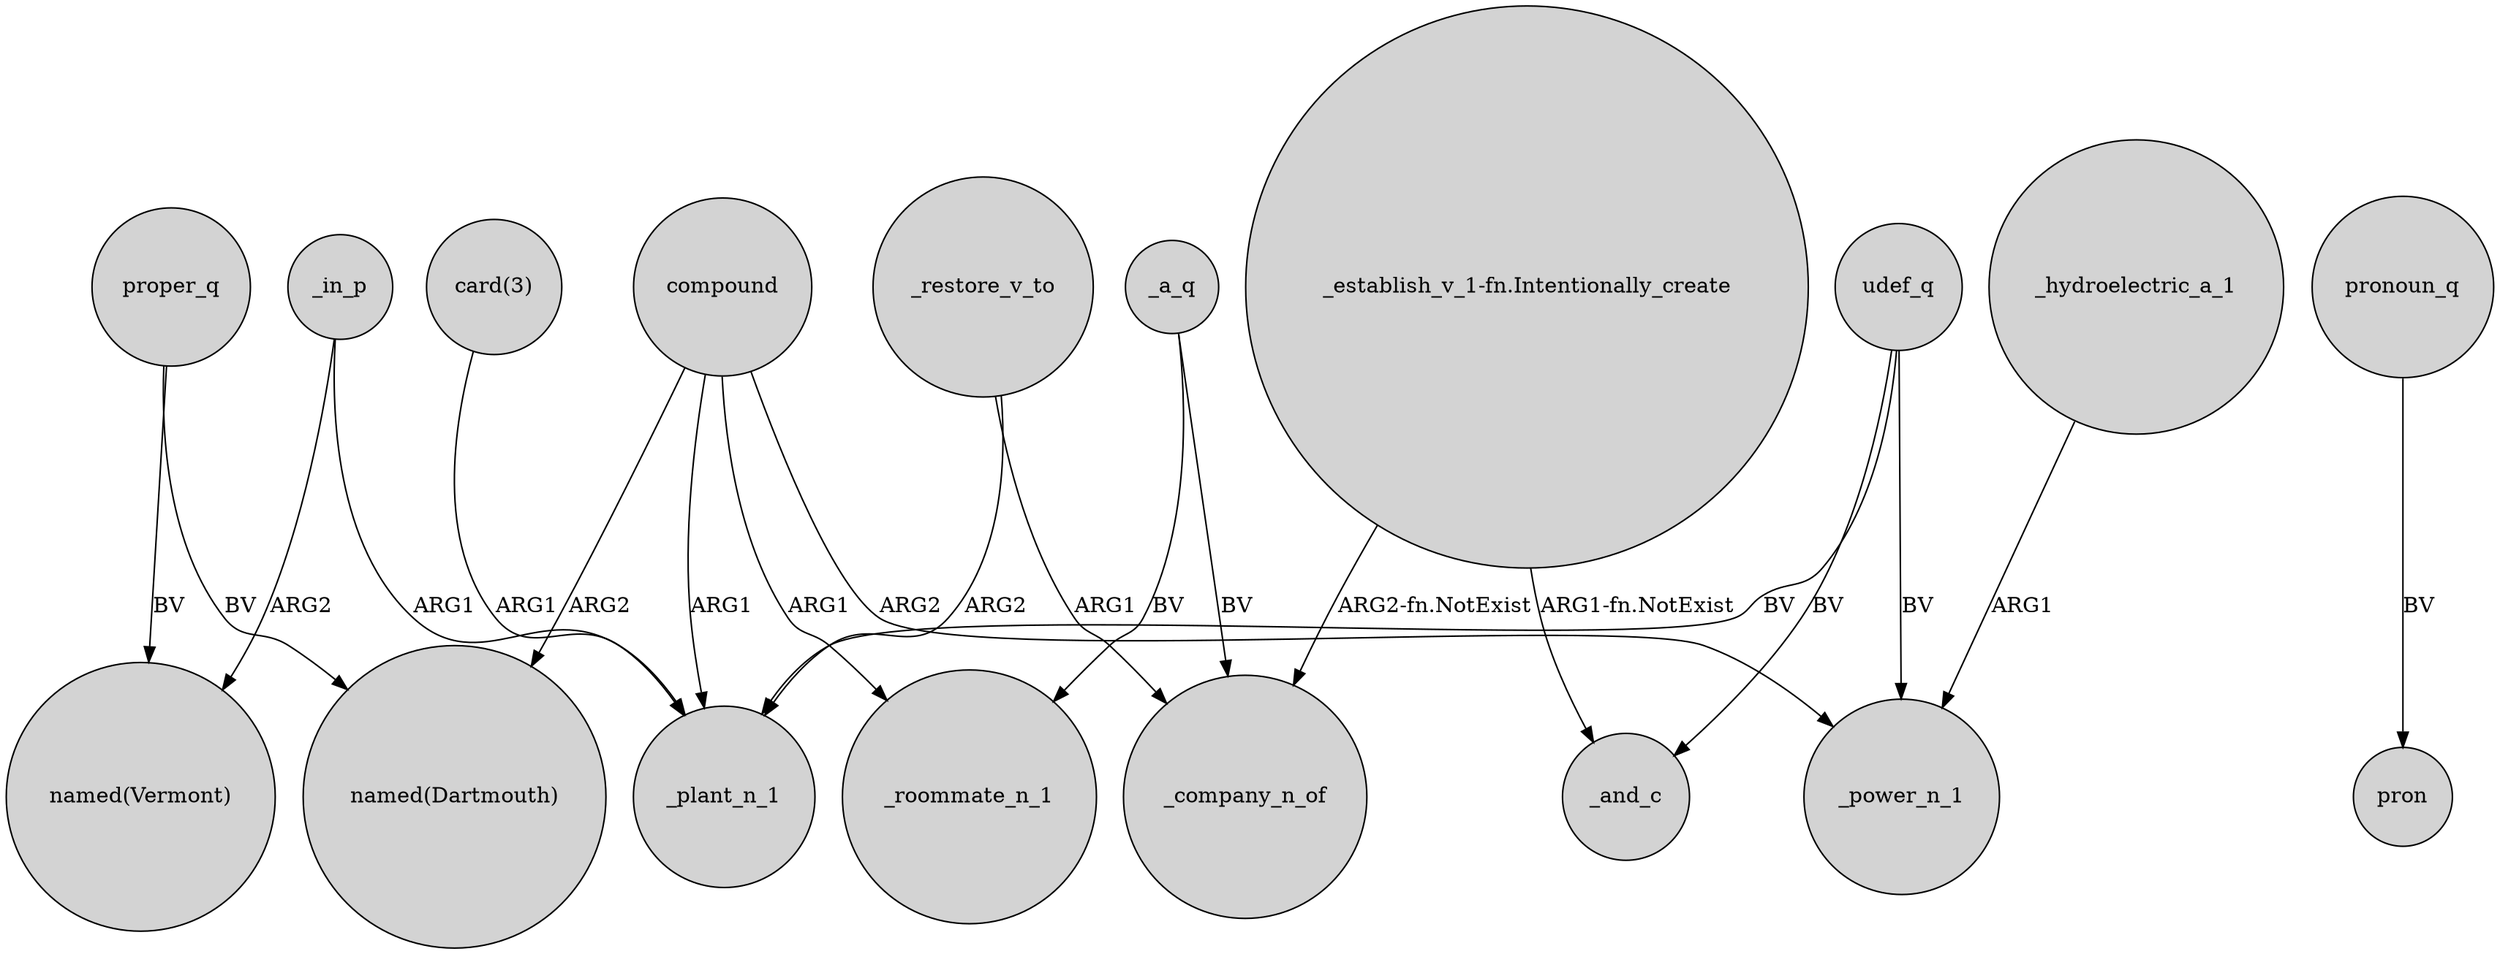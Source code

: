 digraph {
	node [shape=circle style=filled]
	_restore_v_to -> _plant_n_1 [label=ARG2]
	compound -> "named(Dartmouth)" [label=ARG2]
	proper_q -> "named(Vermont)" [label=BV]
	"_establish_v_1-fn.Intentionally_create" -> _and_c [label="ARG1-fn.NotExist"]
	compound -> _plant_n_1 [label=ARG1]
	proper_q -> "named(Dartmouth)" [label=BV]
	"card(3)" -> _plant_n_1 [label=ARG1]
	_in_p -> _plant_n_1 [label=ARG1]
	pronoun_q -> pron [label=BV]
	_a_q -> _roommate_n_1 [label=BV]
	compound -> _roommate_n_1 [label=ARG1]
	compound -> _power_n_1 [label=ARG2]
	"_establish_v_1-fn.Intentionally_create" -> _company_n_of [label="ARG2-fn.NotExist"]
	udef_q -> _plant_n_1 [label=BV]
	_a_q -> _company_n_of [label=BV]
	_restore_v_to -> _company_n_of [label=ARG1]
	_hydroelectric_a_1 -> _power_n_1 [label=ARG1]
	udef_q -> _and_c [label=BV]
	udef_q -> _power_n_1 [label=BV]
	_in_p -> "named(Vermont)" [label=ARG2]
}

